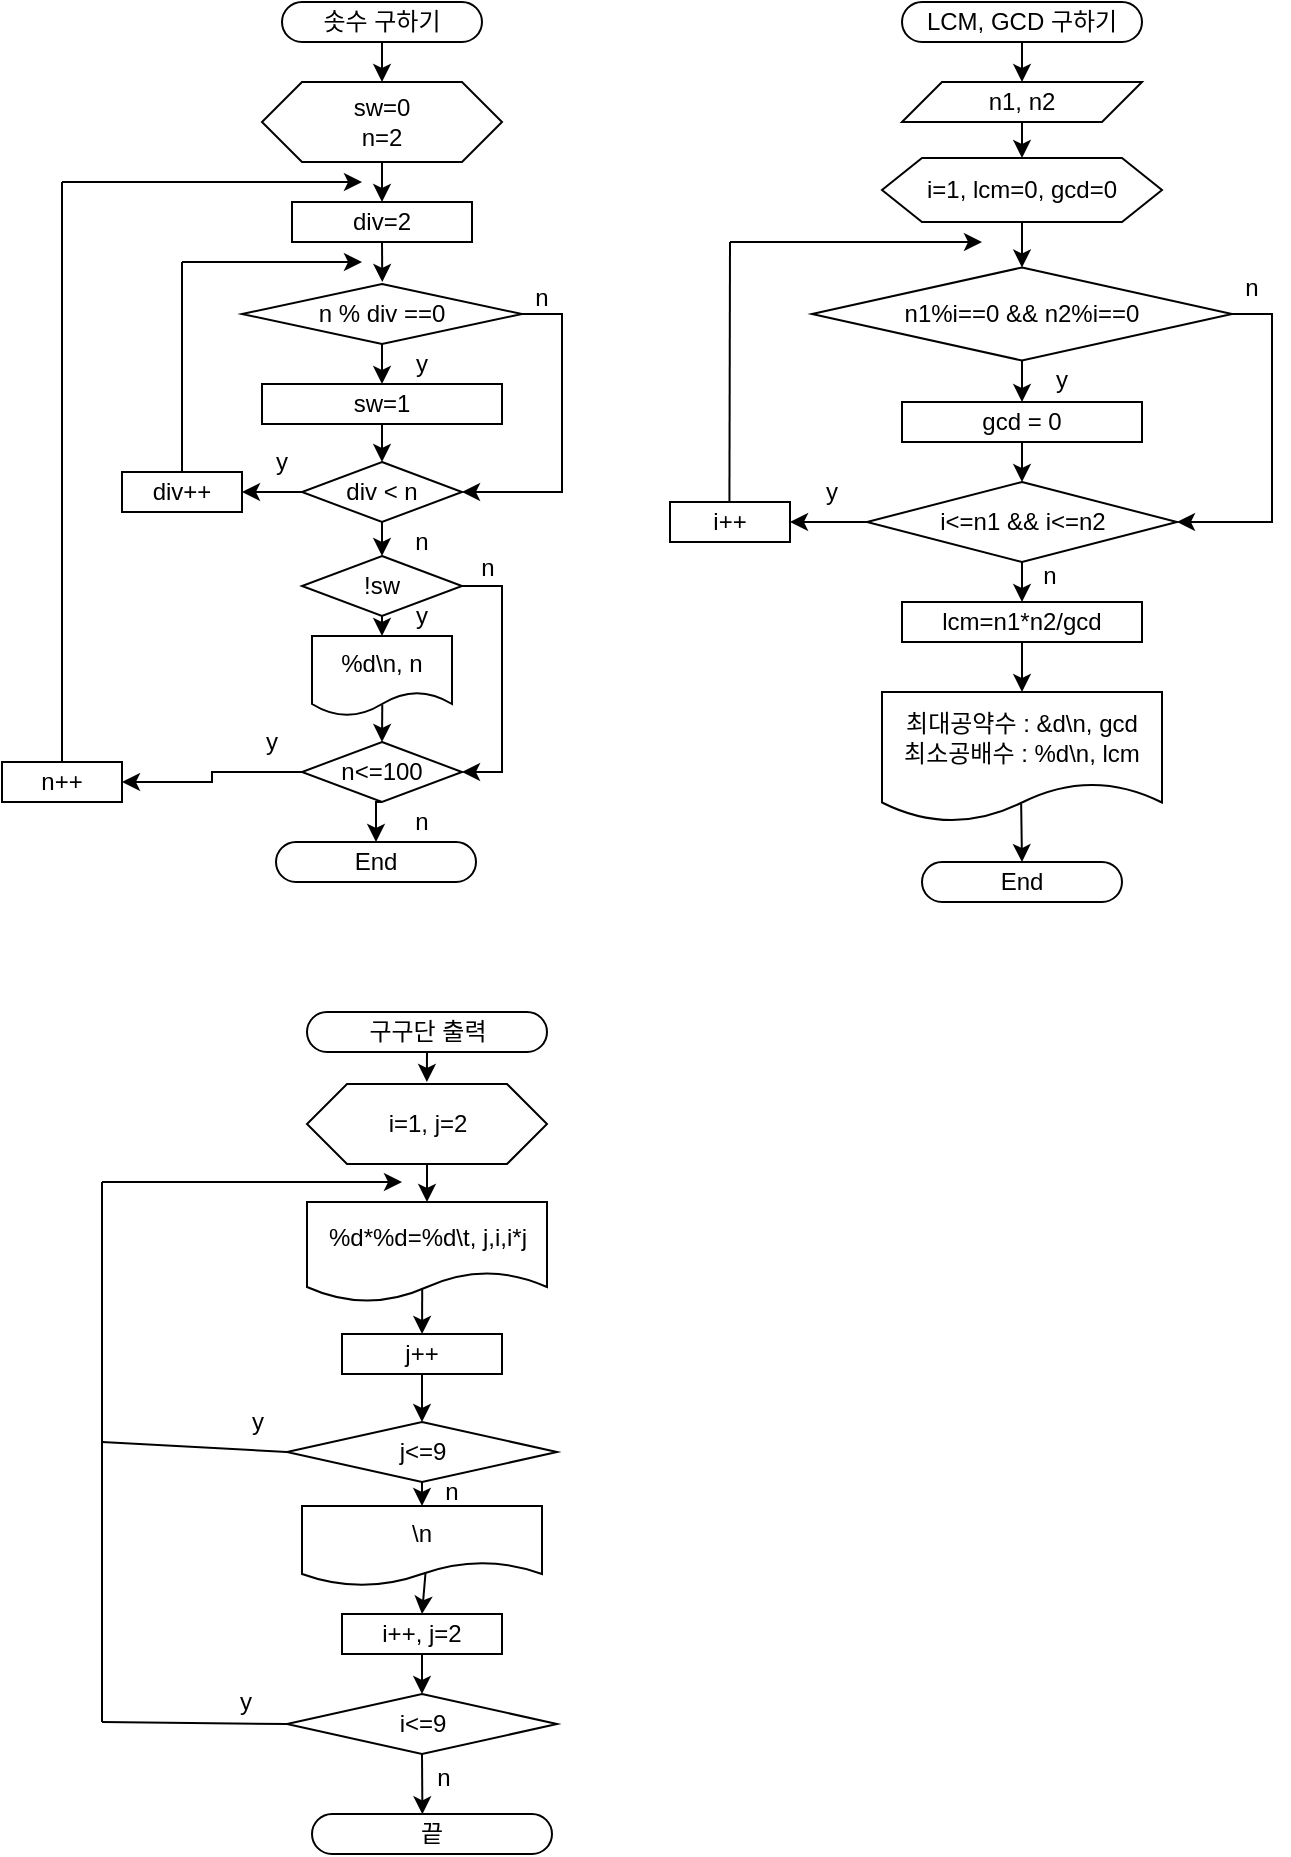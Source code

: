 <mxfile version="21.0.10" type="device"><diagram id="C5RBs43oDa-KdzZeNtuy" name="Page-1"><mxGraphModel dx="819" dy="455" grid="1" gridSize="10" guides="1" tooltips="1" connect="1" arrows="1" fold="1" page="1" pageScale="1" pageWidth="827" pageHeight="1169" math="0" shadow="0"><root><mxCell id="WIyWlLk6GJQsqaUBKTNV-0"/><mxCell id="WIyWlLk6GJQsqaUBKTNV-1" parent="WIyWlLk6GJQsqaUBKTNV-0"/><mxCell id="AiAspjNaKFC91eCw_yl3-0" value="솟수 구하기" style="rounded=1;whiteSpace=wrap;html=1;arcSize=50;" vertex="1" parent="WIyWlLk6GJQsqaUBKTNV-1"><mxGeometry x="160" y="80" width="100" height="20" as="geometry"/></mxCell><mxCell id="AiAspjNaKFC91eCw_yl3-19" style="edgeStyle=orthogonalEdgeStyle;rounded=0;orthogonalLoop=1;jettySize=auto;html=1;exitX=0.5;exitY=1;exitDx=0;exitDy=0;entryX=0.5;entryY=0;entryDx=0;entryDy=0;" edge="1" parent="WIyWlLk6GJQsqaUBKTNV-1" source="AiAspjNaKFC91eCw_yl3-4" target="AiAspjNaKFC91eCw_yl3-5"><mxGeometry relative="1" as="geometry"/></mxCell><mxCell id="AiAspjNaKFC91eCw_yl3-4" value="sw=0&lt;br&gt;n=2" style="shape=hexagon;perimeter=hexagonPerimeter2;whiteSpace=wrap;html=1;fixedSize=1;" vertex="1" parent="WIyWlLk6GJQsqaUBKTNV-1"><mxGeometry x="150" y="120" width="120" height="40" as="geometry"/></mxCell><mxCell id="AiAspjNaKFC91eCw_yl3-20" style="edgeStyle=orthogonalEdgeStyle;rounded=0;orthogonalLoop=1;jettySize=auto;html=1;exitX=0.5;exitY=1;exitDx=0;exitDy=0;" edge="1" parent="WIyWlLk6GJQsqaUBKTNV-1" source="AiAspjNaKFC91eCw_yl3-5"><mxGeometry relative="1" as="geometry"><mxPoint x="210.143" y="220" as="targetPoint"/></mxGeometry></mxCell><mxCell id="AiAspjNaKFC91eCw_yl3-5" value="div=2" style="rounded=0;whiteSpace=wrap;html=1;" vertex="1" parent="WIyWlLk6GJQsqaUBKTNV-1"><mxGeometry x="165" y="180" width="90" height="20" as="geometry"/></mxCell><mxCell id="AiAspjNaKFC91eCw_yl3-21" style="edgeStyle=orthogonalEdgeStyle;rounded=0;orthogonalLoop=1;jettySize=auto;html=1;exitX=0.5;exitY=1;exitDx=0;exitDy=0;entryX=0.5;entryY=0;entryDx=0;entryDy=0;" edge="1" parent="WIyWlLk6GJQsqaUBKTNV-1" source="AiAspjNaKFC91eCw_yl3-6" target="AiAspjNaKFC91eCw_yl3-7"><mxGeometry relative="1" as="geometry"/></mxCell><mxCell id="AiAspjNaKFC91eCw_yl3-31" style="edgeStyle=orthogonalEdgeStyle;rounded=0;orthogonalLoop=1;jettySize=auto;html=1;exitX=1;exitY=0.5;exitDx=0;exitDy=0;entryX=1;entryY=0.5;entryDx=0;entryDy=0;" edge="1" parent="WIyWlLk6GJQsqaUBKTNV-1" source="AiAspjNaKFC91eCw_yl3-6" target="AiAspjNaKFC91eCw_yl3-8"><mxGeometry relative="1" as="geometry"/></mxCell><mxCell id="AiAspjNaKFC91eCw_yl3-6" value="n % div ==0" style="rhombus;whiteSpace=wrap;html=1;" vertex="1" parent="WIyWlLk6GJQsqaUBKTNV-1"><mxGeometry x="140" y="221" width="140" height="30" as="geometry"/></mxCell><mxCell id="AiAspjNaKFC91eCw_yl3-23" style="edgeStyle=orthogonalEdgeStyle;rounded=0;orthogonalLoop=1;jettySize=auto;html=1;exitX=0.5;exitY=1;exitDx=0;exitDy=0;entryX=0.5;entryY=0;entryDx=0;entryDy=0;" edge="1" parent="WIyWlLk6GJQsqaUBKTNV-1" source="AiAspjNaKFC91eCw_yl3-7" target="AiAspjNaKFC91eCw_yl3-8"><mxGeometry relative="1" as="geometry"/></mxCell><mxCell id="AiAspjNaKFC91eCw_yl3-7" value="sw=1" style="rounded=0;whiteSpace=wrap;html=1;" vertex="1" parent="WIyWlLk6GJQsqaUBKTNV-1"><mxGeometry x="150" y="271" width="120" height="20" as="geometry"/></mxCell><mxCell id="AiAspjNaKFC91eCw_yl3-24" style="edgeStyle=orthogonalEdgeStyle;rounded=0;orthogonalLoop=1;jettySize=auto;html=1;exitX=0;exitY=0.5;exitDx=0;exitDy=0;entryX=1;entryY=0.5;entryDx=0;entryDy=0;" edge="1" parent="WIyWlLk6GJQsqaUBKTNV-1" source="AiAspjNaKFC91eCw_yl3-8" target="AiAspjNaKFC91eCw_yl3-9"><mxGeometry relative="1" as="geometry"/></mxCell><mxCell id="AiAspjNaKFC91eCw_yl3-32" style="edgeStyle=orthogonalEdgeStyle;rounded=0;orthogonalLoop=1;jettySize=auto;html=1;exitX=0.5;exitY=1;exitDx=0;exitDy=0;entryX=0.5;entryY=0;entryDx=0;entryDy=0;" edge="1" parent="WIyWlLk6GJQsqaUBKTNV-1" source="AiAspjNaKFC91eCw_yl3-8" target="AiAspjNaKFC91eCw_yl3-13"><mxGeometry relative="1" as="geometry"/></mxCell><mxCell id="AiAspjNaKFC91eCw_yl3-8" value="div &amp;lt; n" style="rhombus;whiteSpace=wrap;html=1;" vertex="1" parent="WIyWlLk6GJQsqaUBKTNV-1"><mxGeometry x="170" y="310" width="80" height="30" as="geometry"/></mxCell><mxCell id="AiAspjNaKFC91eCw_yl3-9" value="div++" style="rounded=0;whiteSpace=wrap;html=1;" vertex="1" parent="WIyWlLk6GJQsqaUBKTNV-1"><mxGeometry x="80" y="315" width="60" height="20" as="geometry"/></mxCell><mxCell id="AiAspjNaKFC91eCw_yl3-36" style="edgeStyle=orthogonalEdgeStyle;rounded=0;orthogonalLoop=1;jettySize=auto;html=1;exitX=0.5;exitY=1;exitDx=0;exitDy=0;entryX=0.5;entryY=0;entryDx=0;entryDy=0;" edge="1" parent="WIyWlLk6GJQsqaUBKTNV-1" source="AiAspjNaKFC91eCw_yl3-11" target="AiAspjNaKFC91eCw_yl3-17"><mxGeometry relative="1" as="geometry"/></mxCell><mxCell id="AiAspjNaKFC91eCw_yl3-38" style="edgeStyle=orthogonalEdgeStyle;rounded=0;orthogonalLoop=1;jettySize=auto;html=1;exitX=0;exitY=0.5;exitDx=0;exitDy=0;entryX=1;entryY=0.5;entryDx=0;entryDy=0;" edge="1" parent="WIyWlLk6GJQsqaUBKTNV-1" source="AiAspjNaKFC91eCw_yl3-11" target="AiAspjNaKFC91eCw_yl3-14"><mxGeometry relative="1" as="geometry"/></mxCell><mxCell id="AiAspjNaKFC91eCw_yl3-11" value="n&amp;lt;=100" style="rhombus;whiteSpace=wrap;html=1;" vertex="1" parent="WIyWlLk6GJQsqaUBKTNV-1"><mxGeometry x="170" y="450" width="80" height="30" as="geometry"/></mxCell><mxCell id="AiAspjNaKFC91eCw_yl3-33" style="edgeStyle=orthogonalEdgeStyle;rounded=0;orthogonalLoop=1;jettySize=auto;html=1;exitX=0.5;exitY=1;exitDx=0;exitDy=0;entryX=0.5;entryY=0;entryDx=0;entryDy=0;" edge="1" parent="WIyWlLk6GJQsqaUBKTNV-1" source="AiAspjNaKFC91eCw_yl3-13" target="AiAspjNaKFC91eCw_yl3-15"><mxGeometry relative="1" as="geometry"/></mxCell><mxCell id="AiAspjNaKFC91eCw_yl3-43" style="edgeStyle=orthogonalEdgeStyle;rounded=0;orthogonalLoop=1;jettySize=auto;html=1;exitX=1;exitY=0.5;exitDx=0;exitDy=0;entryX=1;entryY=0.5;entryDx=0;entryDy=0;" edge="1" parent="WIyWlLk6GJQsqaUBKTNV-1" source="AiAspjNaKFC91eCw_yl3-13" target="AiAspjNaKFC91eCw_yl3-11"><mxGeometry relative="1" as="geometry"/></mxCell><mxCell id="AiAspjNaKFC91eCw_yl3-13" value="!sw" style="rhombus;whiteSpace=wrap;html=1;" vertex="1" parent="WIyWlLk6GJQsqaUBKTNV-1"><mxGeometry x="170" y="357" width="80" height="30" as="geometry"/></mxCell><mxCell id="AiAspjNaKFC91eCw_yl3-14" value="n++" style="rounded=0;whiteSpace=wrap;html=1;" vertex="1" parent="WIyWlLk6GJQsqaUBKTNV-1"><mxGeometry x="20" y="460" width="60" height="20" as="geometry"/></mxCell><mxCell id="AiAspjNaKFC91eCw_yl3-15" value="%d\n, n" style="shape=document;whiteSpace=wrap;html=1;boundedLbl=1;" vertex="1" parent="WIyWlLk6GJQsqaUBKTNV-1"><mxGeometry x="175" y="397" width="70" height="40" as="geometry"/></mxCell><mxCell id="AiAspjNaKFC91eCw_yl3-17" value="End" style="rounded=1;whiteSpace=wrap;html=1;arcSize=50;" vertex="1" parent="WIyWlLk6GJQsqaUBKTNV-1"><mxGeometry x="157" y="500" width="100" height="20" as="geometry"/></mxCell><mxCell id="AiAspjNaKFC91eCw_yl3-18" value="" style="endArrow=classic;html=1;rounded=0;exitX=0.5;exitY=1;exitDx=0;exitDy=0;" edge="1" parent="WIyWlLk6GJQsqaUBKTNV-1" source="AiAspjNaKFC91eCw_yl3-0" target="AiAspjNaKFC91eCw_yl3-4"><mxGeometry width="50" height="50" relative="1" as="geometry"><mxPoint x="310" y="340" as="sourcePoint"/><mxPoint x="360" y="290" as="targetPoint"/></mxGeometry></mxCell><mxCell id="AiAspjNaKFC91eCw_yl3-26" value="" style="endArrow=none;html=1;rounded=0;entryX=0.5;entryY=0;entryDx=0;entryDy=0;" edge="1" parent="WIyWlLk6GJQsqaUBKTNV-1" target="AiAspjNaKFC91eCw_yl3-9"><mxGeometry width="50" height="50" relative="1" as="geometry"><mxPoint x="110" y="210" as="sourcePoint"/><mxPoint x="360" y="290" as="targetPoint"/></mxGeometry></mxCell><mxCell id="AiAspjNaKFC91eCw_yl3-27" value="" style="endArrow=classic;html=1;rounded=0;" edge="1" parent="WIyWlLk6GJQsqaUBKTNV-1"><mxGeometry width="50" height="50" relative="1" as="geometry"><mxPoint x="110" y="210" as="sourcePoint"/><mxPoint x="200" y="210" as="targetPoint"/></mxGeometry></mxCell><mxCell id="AiAspjNaKFC91eCw_yl3-37" value="" style="endArrow=classic;html=1;rounded=0;exitX=0.502;exitY=0.857;exitDx=0;exitDy=0;exitPerimeter=0;entryX=0.5;entryY=0;entryDx=0;entryDy=0;" edge="1" parent="WIyWlLk6GJQsqaUBKTNV-1" source="AiAspjNaKFC91eCw_yl3-15" target="AiAspjNaKFC91eCw_yl3-11"><mxGeometry width="50" height="50" relative="1" as="geometry"><mxPoint x="310" y="340" as="sourcePoint"/><mxPoint x="360" y="290" as="targetPoint"/></mxGeometry></mxCell><mxCell id="AiAspjNaKFC91eCw_yl3-41" value="" style="endArrow=none;html=1;rounded=0;entryX=0.5;entryY=0;entryDx=0;entryDy=0;" edge="1" parent="WIyWlLk6GJQsqaUBKTNV-1"><mxGeometry width="50" height="50" relative="1" as="geometry"><mxPoint x="50" y="170" as="sourcePoint"/><mxPoint x="50" y="460" as="targetPoint"/></mxGeometry></mxCell><mxCell id="AiAspjNaKFC91eCw_yl3-42" value="" style="endArrow=classic;html=1;rounded=0;" edge="1" parent="WIyWlLk6GJQsqaUBKTNV-1"><mxGeometry width="50" height="50" relative="1" as="geometry"><mxPoint x="50" y="170" as="sourcePoint"/><mxPoint x="200" y="170" as="targetPoint"/></mxGeometry></mxCell><mxCell id="AiAspjNaKFC91eCw_yl3-46" value="y" style="text;html=1;strokeColor=none;fillColor=none;align=center;verticalAlign=middle;whiteSpace=wrap;rounded=0;" vertex="1" parent="WIyWlLk6GJQsqaUBKTNV-1"><mxGeometry x="220" y="251" width="20" height="20" as="geometry"/></mxCell><mxCell id="AiAspjNaKFC91eCw_yl3-47" value="n" style="text;html=1;strokeColor=none;fillColor=none;align=center;verticalAlign=middle;whiteSpace=wrap;rounded=0;" vertex="1" parent="WIyWlLk6GJQsqaUBKTNV-1"><mxGeometry x="280" y="218" width="20" height="20" as="geometry"/></mxCell><mxCell id="AiAspjNaKFC91eCw_yl3-48" value="y" style="text;html=1;strokeColor=none;fillColor=none;align=center;verticalAlign=middle;whiteSpace=wrap;rounded=0;" vertex="1" parent="WIyWlLk6GJQsqaUBKTNV-1"><mxGeometry x="150" y="300" width="20" height="20" as="geometry"/></mxCell><mxCell id="AiAspjNaKFC91eCw_yl3-49" value="n" style="text;html=1;strokeColor=none;fillColor=none;align=center;verticalAlign=middle;whiteSpace=wrap;rounded=0;" vertex="1" parent="WIyWlLk6GJQsqaUBKTNV-1"><mxGeometry x="220" y="340" width="20" height="20" as="geometry"/></mxCell><mxCell id="AiAspjNaKFC91eCw_yl3-50" value="y" style="text;html=1;strokeColor=none;fillColor=none;align=center;verticalAlign=middle;whiteSpace=wrap;rounded=0;" vertex="1" parent="WIyWlLk6GJQsqaUBKTNV-1"><mxGeometry x="220" y="377" width="20" height="20" as="geometry"/></mxCell><mxCell id="AiAspjNaKFC91eCw_yl3-52" value="n" style="text;html=1;strokeColor=none;fillColor=none;align=center;verticalAlign=middle;whiteSpace=wrap;rounded=0;" vertex="1" parent="WIyWlLk6GJQsqaUBKTNV-1"><mxGeometry x="253" y="353" width="20" height="20" as="geometry"/></mxCell><mxCell id="AiAspjNaKFC91eCw_yl3-53" value="y" style="text;html=1;strokeColor=none;fillColor=none;align=center;verticalAlign=middle;whiteSpace=wrap;rounded=0;" vertex="1" parent="WIyWlLk6GJQsqaUBKTNV-1"><mxGeometry x="145" y="440" width="20" height="20" as="geometry"/></mxCell><mxCell id="AiAspjNaKFC91eCw_yl3-54" value="n" style="text;html=1;strokeColor=none;fillColor=none;align=center;verticalAlign=middle;whiteSpace=wrap;rounded=0;" vertex="1" parent="WIyWlLk6GJQsqaUBKTNV-1"><mxGeometry x="220" y="480" width="20" height="20" as="geometry"/></mxCell><mxCell id="AiAspjNaKFC91eCw_yl3-64" style="edgeStyle=orthogonalEdgeStyle;rounded=0;orthogonalLoop=1;jettySize=auto;html=1;exitX=0.5;exitY=1;exitDx=0;exitDy=0;entryX=0.5;entryY=0;entryDx=0;entryDy=0;" edge="1" parent="WIyWlLk6GJQsqaUBKTNV-1" source="AiAspjNaKFC91eCw_yl3-55" target="AiAspjNaKFC91eCw_yl3-56"><mxGeometry relative="1" as="geometry"/></mxCell><mxCell id="AiAspjNaKFC91eCw_yl3-55" value="LCM, GCD 구하기" style="rounded=1;whiteSpace=wrap;html=1;arcSize=50;" vertex="1" parent="WIyWlLk6GJQsqaUBKTNV-1"><mxGeometry x="470" y="80" width="120" height="20" as="geometry"/></mxCell><mxCell id="AiAspjNaKFC91eCw_yl3-65" style="edgeStyle=orthogonalEdgeStyle;rounded=0;orthogonalLoop=1;jettySize=auto;html=1;exitX=0.5;exitY=1;exitDx=0;exitDy=0;entryX=0.5;entryY=0;entryDx=0;entryDy=0;" edge="1" parent="WIyWlLk6GJQsqaUBKTNV-1" source="AiAspjNaKFC91eCw_yl3-56" target="AiAspjNaKFC91eCw_yl3-57"><mxGeometry relative="1" as="geometry"/></mxCell><mxCell id="AiAspjNaKFC91eCw_yl3-56" value="n1, n2" style="shape=parallelogram;perimeter=parallelogramPerimeter;whiteSpace=wrap;html=1;fixedSize=1;" vertex="1" parent="WIyWlLk6GJQsqaUBKTNV-1"><mxGeometry x="470" y="120" width="120" height="20" as="geometry"/></mxCell><mxCell id="AiAspjNaKFC91eCw_yl3-66" style="edgeStyle=orthogonalEdgeStyle;rounded=0;orthogonalLoop=1;jettySize=auto;html=1;exitX=0.5;exitY=1;exitDx=0;exitDy=0;entryX=0.5;entryY=0;entryDx=0;entryDy=0;" edge="1" parent="WIyWlLk6GJQsqaUBKTNV-1" source="AiAspjNaKFC91eCw_yl3-57" target="AiAspjNaKFC91eCw_yl3-58"><mxGeometry relative="1" as="geometry"/></mxCell><mxCell id="AiAspjNaKFC91eCw_yl3-57" value="i=1, lcm=0, gcd=0" style="shape=hexagon;perimeter=hexagonPerimeter2;whiteSpace=wrap;html=1;fixedSize=1;" vertex="1" parent="WIyWlLk6GJQsqaUBKTNV-1"><mxGeometry x="460" y="158" width="140" height="32" as="geometry"/></mxCell><mxCell id="AiAspjNaKFC91eCw_yl3-67" style="edgeStyle=orthogonalEdgeStyle;rounded=0;orthogonalLoop=1;jettySize=auto;html=1;exitX=0.5;exitY=1;exitDx=0;exitDy=0;entryX=0.5;entryY=0;entryDx=0;entryDy=0;" edge="1" parent="WIyWlLk6GJQsqaUBKTNV-1" source="AiAspjNaKFC91eCw_yl3-58" target="AiAspjNaKFC91eCw_yl3-59"><mxGeometry relative="1" as="geometry"/></mxCell><mxCell id="AiAspjNaKFC91eCw_yl3-77" style="edgeStyle=orthogonalEdgeStyle;rounded=0;orthogonalLoop=1;jettySize=auto;html=1;exitX=1;exitY=0.5;exitDx=0;exitDy=0;entryX=1;entryY=0.5;entryDx=0;entryDy=0;" edge="1" parent="WIyWlLk6GJQsqaUBKTNV-1" source="AiAspjNaKFC91eCw_yl3-58" target="AiAspjNaKFC91eCw_yl3-60"><mxGeometry relative="1" as="geometry"/></mxCell><mxCell id="AiAspjNaKFC91eCw_yl3-58" value="n1%i==0 &amp;amp;&amp;amp; n2%i==0" style="rhombus;whiteSpace=wrap;html=1;" vertex="1" parent="WIyWlLk6GJQsqaUBKTNV-1"><mxGeometry x="425" y="212.75" width="210" height="46.5" as="geometry"/></mxCell><mxCell id="AiAspjNaKFC91eCw_yl3-68" style="edgeStyle=orthogonalEdgeStyle;rounded=0;orthogonalLoop=1;jettySize=auto;html=1;exitX=0.5;exitY=1;exitDx=0;exitDy=0;entryX=0.5;entryY=0;entryDx=0;entryDy=0;" edge="1" parent="WIyWlLk6GJQsqaUBKTNV-1" source="AiAspjNaKFC91eCw_yl3-59" target="AiAspjNaKFC91eCw_yl3-60"><mxGeometry relative="1" as="geometry"/></mxCell><mxCell id="AiAspjNaKFC91eCw_yl3-59" value="gcd = 0" style="rounded=0;whiteSpace=wrap;html=1;" vertex="1" parent="WIyWlLk6GJQsqaUBKTNV-1"><mxGeometry x="470" y="280" width="120" height="20" as="geometry"/></mxCell><mxCell id="AiAspjNaKFC91eCw_yl3-69" style="edgeStyle=orthogonalEdgeStyle;rounded=0;orthogonalLoop=1;jettySize=auto;html=1;exitX=0.5;exitY=1;exitDx=0;exitDy=0;entryX=0.5;entryY=0;entryDx=0;entryDy=0;" edge="1" parent="WIyWlLk6GJQsqaUBKTNV-1" source="AiAspjNaKFC91eCw_yl3-60" target="AiAspjNaKFC91eCw_yl3-61"><mxGeometry relative="1" as="geometry"/></mxCell><mxCell id="AiAspjNaKFC91eCw_yl3-73" style="edgeStyle=orthogonalEdgeStyle;rounded=0;orthogonalLoop=1;jettySize=auto;html=1;exitX=0;exitY=0.5;exitDx=0;exitDy=0;entryX=1;entryY=0.5;entryDx=0;entryDy=0;" edge="1" parent="WIyWlLk6GJQsqaUBKTNV-1" source="AiAspjNaKFC91eCw_yl3-60" target="AiAspjNaKFC91eCw_yl3-72"><mxGeometry relative="1" as="geometry"/></mxCell><mxCell id="AiAspjNaKFC91eCw_yl3-60" value="i&amp;lt;=n1 &amp;amp;&amp;amp; i&amp;lt;=n2" style="rhombus;whiteSpace=wrap;html=1;" vertex="1" parent="WIyWlLk6GJQsqaUBKTNV-1"><mxGeometry x="452.5" y="320" width="155" height="40" as="geometry"/></mxCell><mxCell id="AiAspjNaKFC91eCw_yl3-70" style="edgeStyle=orthogonalEdgeStyle;rounded=0;orthogonalLoop=1;jettySize=auto;html=1;exitX=0.5;exitY=1;exitDx=0;exitDy=0;entryX=0.5;entryY=0;entryDx=0;entryDy=0;" edge="1" parent="WIyWlLk6GJQsqaUBKTNV-1" source="AiAspjNaKFC91eCw_yl3-61" target="AiAspjNaKFC91eCw_yl3-62"><mxGeometry relative="1" as="geometry"/></mxCell><mxCell id="AiAspjNaKFC91eCw_yl3-61" value="lcm=n1*n2/gcd" style="rounded=0;whiteSpace=wrap;html=1;" vertex="1" parent="WIyWlLk6GJQsqaUBKTNV-1"><mxGeometry x="470" y="380" width="120" height="20" as="geometry"/></mxCell><mxCell id="AiAspjNaKFC91eCw_yl3-62" value="최대공약수 : &amp;amp;d\n, gcd&lt;br&gt;최소공배수 : %d\n, lcm" style="shape=document;whiteSpace=wrap;html=1;boundedLbl=1;" vertex="1" parent="WIyWlLk6GJQsqaUBKTNV-1"><mxGeometry x="460" y="425" width="140" height="65" as="geometry"/></mxCell><mxCell id="AiAspjNaKFC91eCw_yl3-63" value="End" style="rounded=1;whiteSpace=wrap;html=1;arcSize=50;" vertex="1" parent="WIyWlLk6GJQsqaUBKTNV-1"><mxGeometry x="480" y="510" width="100" height="20" as="geometry"/></mxCell><mxCell id="AiAspjNaKFC91eCw_yl3-71" value="" style="endArrow=classic;html=1;rounded=0;exitX=0.497;exitY=0.862;exitDx=0;exitDy=0;exitPerimeter=0;entryX=0.5;entryY=0;entryDx=0;entryDy=0;" edge="1" parent="WIyWlLk6GJQsqaUBKTNV-1" source="AiAspjNaKFC91eCw_yl3-62" target="AiAspjNaKFC91eCw_yl3-63"><mxGeometry width="50" height="50" relative="1" as="geometry"><mxPoint x="310" y="320" as="sourcePoint"/><mxPoint x="360" y="270" as="targetPoint"/></mxGeometry></mxCell><mxCell id="AiAspjNaKFC91eCw_yl3-72" value="i++" style="rounded=0;whiteSpace=wrap;html=1;" vertex="1" parent="WIyWlLk6GJQsqaUBKTNV-1"><mxGeometry x="354" y="330" width="60" height="20" as="geometry"/></mxCell><mxCell id="AiAspjNaKFC91eCw_yl3-75" value="" style="endArrow=none;html=1;rounded=0;entryX=0.5;entryY=0;entryDx=0;entryDy=0;" edge="1" parent="WIyWlLk6GJQsqaUBKTNV-1"><mxGeometry width="50" height="50" relative="1" as="geometry"><mxPoint x="384" y="200" as="sourcePoint"/><mxPoint x="383.71" y="330" as="targetPoint"/></mxGeometry></mxCell><mxCell id="AiAspjNaKFC91eCw_yl3-76" value="" style="endArrow=classic;html=1;rounded=0;" edge="1" parent="WIyWlLk6GJQsqaUBKTNV-1"><mxGeometry width="50" height="50" relative="1" as="geometry"><mxPoint x="384" y="200" as="sourcePoint"/><mxPoint x="510" y="200" as="targetPoint"/></mxGeometry></mxCell><mxCell id="AiAspjNaKFC91eCw_yl3-78" value="y" style="text;html=1;strokeColor=none;fillColor=none;align=center;verticalAlign=middle;whiteSpace=wrap;rounded=0;" vertex="1" parent="WIyWlLk6GJQsqaUBKTNV-1"><mxGeometry x="540" y="259.25" width="20" height="20" as="geometry"/></mxCell><mxCell id="AiAspjNaKFC91eCw_yl3-79" value="y" style="text;html=1;strokeColor=none;fillColor=none;align=center;verticalAlign=middle;whiteSpace=wrap;rounded=0;" vertex="1" parent="WIyWlLk6GJQsqaUBKTNV-1"><mxGeometry x="425" y="315" width="20" height="20" as="geometry"/></mxCell><mxCell id="AiAspjNaKFC91eCw_yl3-80" value="n" style="text;html=1;strokeColor=none;fillColor=none;align=center;verticalAlign=middle;whiteSpace=wrap;rounded=0;" vertex="1" parent="WIyWlLk6GJQsqaUBKTNV-1"><mxGeometry x="635" y="212.75" width="20" height="20" as="geometry"/></mxCell><mxCell id="AiAspjNaKFC91eCw_yl3-81" value="n" style="text;html=1;strokeColor=none;fillColor=none;align=center;verticalAlign=middle;whiteSpace=wrap;rounded=0;" vertex="1" parent="WIyWlLk6GJQsqaUBKTNV-1"><mxGeometry x="534" y="357" width="20" height="20" as="geometry"/></mxCell><mxCell id="AiAspjNaKFC91eCw_yl3-96" style="edgeStyle=orthogonalEdgeStyle;rounded=0;orthogonalLoop=1;jettySize=auto;html=1;exitX=0.5;exitY=1;exitDx=0;exitDy=0;entryX=0.5;entryY=0;entryDx=0;entryDy=0;" edge="1" parent="WIyWlLk6GJQsqaUBKTNV-1" source="AiAspjNaKFC91eCw_yl3-82" target="AiAspjNaKFC91eCw_yl3-91"><mxGeometry relative="1" as="geometry"/></mxCell><mxCell id="AiAspjNaKFC91eCw_yl3-82" value="j&amp;lt;=9" style="rhombus;whiteSpace=wrap;html=1;" vertex="1" parent="WIyWlLk6GJQsqaUBKTNV-1"><mxGeometry x="162.5" y="790" width="135" height="30" as="geometry"/></mxCell><mxCell id="AiAspjNaKFC91eCw_yl3-99" style="edgeStyle=orthogonalEdgeStyle;rounded=0;orthogonalLoop=1;jettySize=auto;html=1;exitX=0.5;exitY=1;exitDx=0;exitDy=0;entryX=0.46;entryY=0.007;entryDx=0;entryDy=0;entryPerimeter=0;" edge="1" parent="WIyWlLk6GJQsqaUBKTNV-1" source="AiAspjNaKFC91eCw_yl3-83" target="AiAspjNaKFC91eCw_yl3-90"><mxGeometry relative="1" as="geometry"/></mxCell><mxCell id="AiAspjNaKFC91eCw_yl3-83" value="i&amp;lt;=9" style="rhombus;whiteSpace=wrap;html=1;" vertex="1" parent="WIyWlLk6GJQsqaUBKTNV-1"><mxGeometry x="162.5" y="926" width="135" height="30" as="geometry"/></mxCell><mxCell id="AiAspjNaKFC91eCw_yl3-92" style="edgeStyle=orthogonalEdgeStyle;rounded=0;orthogonalLoop=1;jettySize=auto;html=1;exitX=0.5;exitY=1;exitDx=0;exitDy=0;" edge="1" parent="WIyWlLk6GJQsqaUBKTNV-1" source="AiAspjNaKFC91eCw_yl3-84"><mxGeometry relative="1" as="geometry"><mxPoint x="232.429" y="620" as="targetPoint"/></mxGeometry></mxCell><mxCell id="AiAspjNaKFC91eCw_yl3-84" value="구구단 출력" style="rounded=1;whiteSpace=wrap;html=1;arcSize=50;" vertex="1" parent="WIyWlLk6GJQsqaUBKTNV-1"><mxGeometry x="172.5" y="585" width="120" height="20" as="geometry"/></mxCell><mxCell id="AiAspjNaKFC91eCw_yl3-93" style="edgeStyle=orthogonalEdgeStyle;rounded=0;orthogonalLoop=1;jettySize=auto;html=1;exitX=0.5;exitY=1;exitDx=0;exitDy=0;entryX=0.5;entryY=0;entryDx=0;entryDy=0;" edge="1" parent="WIyWlLk6GJQsqaUBKTNV-1" source="AiAspjNaKFC91eCw_yl3-85" target="AiAspjNaKFC91eCw_yl3-87"><mxGeometry relative="1" as="geometry"/></mxCell><mxCell id="AiAspjNaKFC91eCw_yl3-85" value="i=1, j=2" style="shape=hexagon;perimeter=hexagonPerimeter2;whiteSpace=wrap;html=1;fixedSize=1;" vertex="1" parent="WIyWlLk6GJQsqaUBKTNV-1"><mxGeometry x="172.5" y="621" width="120" height="40" as="geometry"/></mxCell><mxCell id="AiAspjNaKFC91eCw_yl3-95" style="edgeStyle=orthogonalEdgeStyle;rounded=0;orthogonalLoop=1;jettySize=auto;html=1;exitX=0.5;exitY=1;exitDx=0;exitDy=0;entryX=0.5;entryY=0;entryDx=0;entryDy=0;" edge="1" parent="WIyWlLk6GJQsqaUBKTNV-1" source="AiAspjNaKFC91eCw_yl3-86" target="AiAspjNaKFC91eCw_yl3-82"><mxGeometry relative="1" as="geometry"/></mxCell><mxCell id="AiAspjNaKFC91eCw_yl3-86" value="j++" style="rounded=0;whiteSpace=wrap;html=1;" vertex="1" parent="WIyWlLk6GJQsqaUBKTNV-1"><mxGeometry x="190" y="746" width="80" height="20" as="geometry"/></mxCell><mxCell id="AiAspjNaKFC91eCw_yl3-87" value="%d*%d=%d\t, j,i,i*j" style="shape=document;whiteSpace=wrap;html=1;boundedLbl=1;" vertex="1" parent="WIyWlLk6GJQsqaUBKTNV-1"><mxGeometry x="172.5" y="680" width="120" height="50" as="geometry"/></mxCell><mxCell id="AiAspjNaKFC91eCw_yl3-98" style="edgeStyle=orthogonalEdgeStyle;rounded=0;orthogonalLoop=1;jettySize=auto;html=1;exitX=0.5;exitY=1;exitDx=0;exitDy=0;entryX=0.5;entryY=0;entryDx=0;entryDy=0;" edge="1" parent="WIyWlLk6GJQsqaUBKTNV-1" source="AiAspjNaKFC91eCw_yl3-89" target="AiAspjNaKFC91eCw_yl3-83"><mxGeometry relative="1" as="geometry"/></mxCell><mxCell id="AiAspjNaKFC91eCw_yl3-89" value="i++, j=2" style="rounded=0;whiteSpace=wrap;html=1;" vertex="1" parent="WIyWlLk6GJQsqaUBKTNV-1"><mxGeometry x="190" y="886" width="80" height="20" as="geometry"/></mxCell><mxCell id="AiAspjNaKFC91eCw_yl3-90" value="끝" style="rounded=1;whiteSpace=wrap;html=1;arcSize=50;" vertex="1" parent="WIyWlLk6GJQsqaUBKTNV-1"><mxGeometry x="175" y="986" width="120" height="20" as="geometry"/></mxCell><mxCell id="AiAspjNaKFC91eCw_yl3-91" value="\n" style="shape=document;whiteSpace=wrap;html=1;boundedLbl=1;" vertex="1" parent="WIyWlLk6GJQsqaUBKTNV-1"><mxGeometry x="170" y="832" width="120" height="40" as="geometry"/></mxCell><mxCell id="AiAspjNaKFC91eCw_yl3-94" value="" style="endArrow=classic;html=1;rounded=0;exitX=0.48;exitY=0.866;exitDx=0;exitDy=0;exitPerimeter=0;" edge="1" parent="WIyWlLk6GJQsqaUBKTNV-1" source="AiAspjNaKFC91eCw_yl3-87" target="AiAspjNaKFC91eCw_yl3-86"><mxGeometry width="50" height="50" relative="1" as="geometry"><mxPoint x="310" y="820" as="sourcePoint"/><mxPoint x="360" y="770" as="targetPoint"/></mxGeometry></mxCell><mxCell id="AiAspjNaKFC91eCw_yl3-97" value="" style="endArrow=classic;html=1;rounded=0;exitX=0.515;exitY=0.825;exitDx=0;exitDy=0;exitPerimeter=0;entryX=0.5;entryY=0;entryDx=0;entryDy=0;" edge="1" parent="WIyWlLk6GJQsqaUBKTNV-1" source="AiAspjNaKFC91eCw_yl3-91" target="AiAspjNaKFC91eCw_yl3-89"><mxGeometry width="50" height="50" relative="1" as="geometry"><mxPoint x="310" y="880" as="sourcePoint"/><mxPoint x="360" y="830" as="targetPoint"/></mxGeometry></mxCell><mxCell id="AiAspjNaKFC91eCw_yl3-104" value="" style="endArrow=none;html=1;rounded=0;" edge="1" parent="WIyWlLk6GJQsqaUBKTNV-1"><mxGeometry width="50" height="50" relative="1" as="geometry"><mxPoint x="70" y="670" as="sourcePoint"/><mxPoint x="70" y="800" as="targetPoint"/></mxGeometry></mxCell><mxCell id="AiAspjNaKFC91eCw_yl3-105" value="" style="endArrow=classic;html=1;rounded=0;" edge="1" parent="WIyWlLk6GJQsqaUBKTNV-1"><mxGeometry width="50" height="50" relative="1" as="geometry"><mxPoint x="70" y="670" as="sourcePoint"/><mxPoint x="220" y="670" as="targetPoint"/></mxGeometry></mxCell><mxCell id="AiAspjNaKFC91eCw_yl3-106" value="" style="endArrow=none;html=1;rounded=0;exitX=0;exitY=0.5;exitDx=0;exitDy=0;" edge="1" parent="WIyWlLk6GJQsqaUBKTNV-1" source="AiAspjNaKFC91eCw_yl3-82"><mxGeometry width="50" height="50" relative="1" as="geometry"><mxPoint x="310" y="760" as="sourcePoint"/><mxPoint x="70" y="800" as="targetPoint"/></mxGeometry></mxCell><mxCell id="AiAspjNaKFC91eCw_yl3-107" value="" style="endArrow=none;html=1;rounded=0;" edge="1" parent="WIyWlLk6GJQsqaUBKTNV-1"><mxGeometry width="50" height="50" relative="1" as="geometry"><mxPoint x="70" y="796" as="sourcePoint"/><mxPoint x="70" y="940" as="targetPoint"/></mxGeometry></mxCell><mxCell id="AiAspjNaKFC91eCw_yl3-109" value="" style="endArrow=none;html=1;rounded=0;exitX=0;exitY=0.5;exitDx=0;exitDy=0;" edge="1" parent="WIyWlLk6GJQsqaUBKTNV-1" source="AiAspjNaKFC91eCw_yl3-83"><mxGeometry width="50" height="50" relative="1" as="geometry"><mxPoint x="310" y="880" as="sourcePoint"/><mxPoint x="70" y="940" as="targetPoint"/></mxGeometry></mxCell><mxCell id="AiAspjNaKFC91eCw_yl3-110" value="y" style="text;html=1;strokeColor=none;fillColor=none;align=center;verticalAlign=middle;whiteSpace=wrap;rounded=0;" vertex="1" parent="WIyWlLk6GJQsqaUBKTNV-1"><mxGeometry x="132.5" y="780" width="30" height="20" as="geometry"/></mxCell><mxCell id="AiAspjNaKFC91eCw_yl3-112" value="y" style="text;html=1;strokeColor=none;fillColor=none;align=center;verticalAlign=middle;whiteSpace=wrap;rounded=0;" vertex="1" parent="WIyWlLk6GJQsqaUBKTNV-1"><mxGeometry x="127" y="920" width="30" height="20" as="geometry"/></mxCell><mxCell id="AiAspjNaKFC91eCw_yl3-113" value="n" style="text;html=1;strokeColor=none;fillColor=none;align=center;verticalAlign=middle;whiteSpace=wrap;rounded=0;" vertex="1" parent="WIyWlLk6GJQsqaUBKTNV-1"><mxGeometry x="230" y="815" width="30" height="20" as="geometry"/></mxCell><mxCell id="AiAspjNaKFC91eCw_yl3-114" value="n" style="text;html=1;strokeColor=none;fillColor=none;align=center;verticalAlign=middle;whiteSpace=wrap;rounded=0;" vertex="1" parent="WIyWlLk6GJQsqaUBKTNV-1"><mxGeometry x="226" y="958" width="30" height="20" as="geometry"/></mxCell></root></mxGraphModel></diagram></mxfile>
